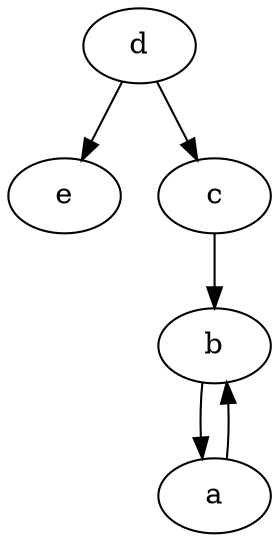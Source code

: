 digraph {
    // Node defaults can be set here if needed
    "e" [fontsize=14]
    "d" [fontsize=14]
    "b" [fontsize=14]
    "a" [fontsize=14]
    "c" [fontsize=14]
    edge[labeldistance=1.5 fontsize=12]
    "b" -> "a" [dir="forward"]
    "a" -> "b" [dir="forward"]
    "c" -> "b" [dir="forward"]
    "d" -> "c" [dir="forward"]
    "d" -> "e" [dir="forward"]
}